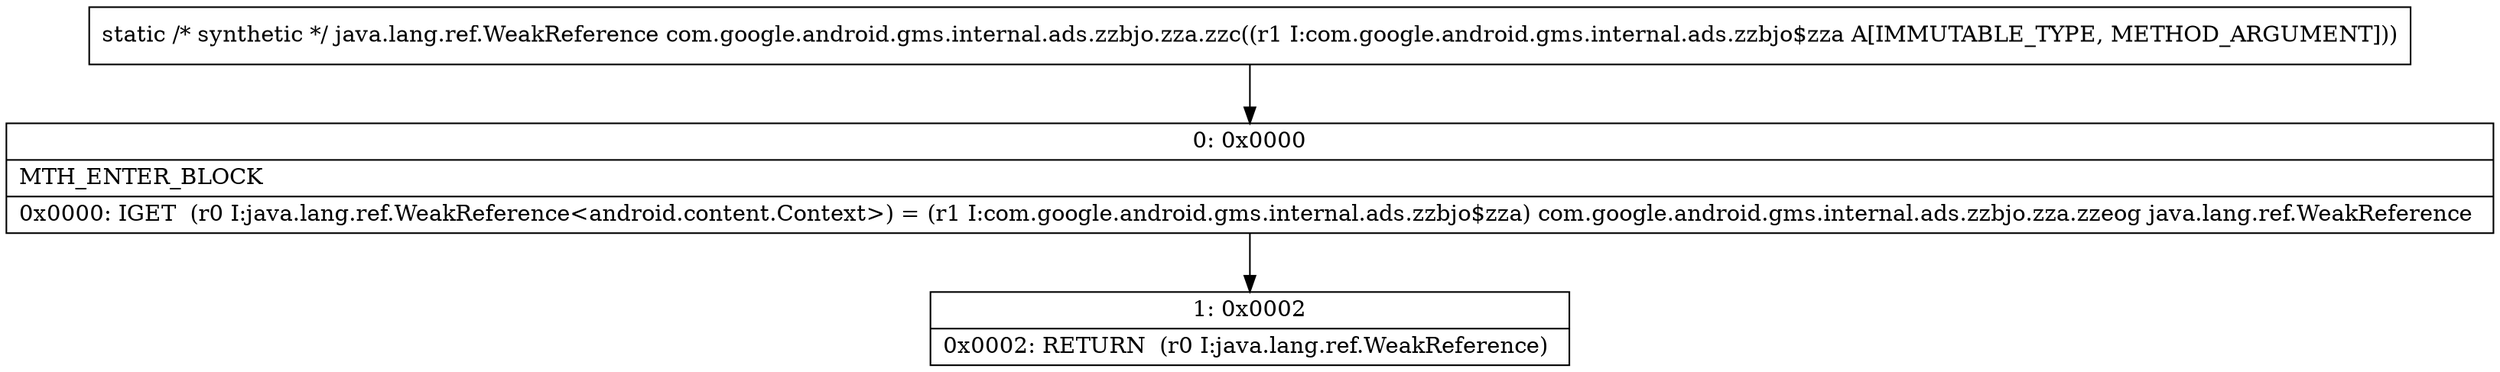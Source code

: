 digraph "CFG forcom.google.android.gms.internal.ads.zzbjo.zza.zzc(Lcom\/google\/android\/gms\/internal\/ads\/zzbjo$zza;)Ljava\/lang\/ref\/WeakReference;" {
Node_0 [shape=record,label="{0\:\ 0x0000|MTH_ENTER_BLOCK\l|0x0000: IGET  (r0 I:java.lang.ref.WeakReference\<android.content.Context\>) = (r1 I:com.google.android.gms.internal.ads.zzbjo$zza) com.google.android.gms.internal.ads.zzbjo.zza.zzeog java.lang.ref.WeakReference \l}"];
Node_1 [shape=record,label="{1\:\ 0x0002|0x0002: RETURN  (r0 I:java.lang.ref.WeakReference) \l}"];
MethodNode[shape=record,label="{static \/* synthetic *\/ java.lang.ref.WeakReference com.google.android.gms.internal.ads.zzbjo.zza.zzc((r1 I:com.google.android.gms.internal.ads.zzbjo$zza A[IMMUTABLE_TYPE, METHOD_ARGUMENT])) }"];
MethodNode -> Node_0;
Node_0 -> Node_1;
}

